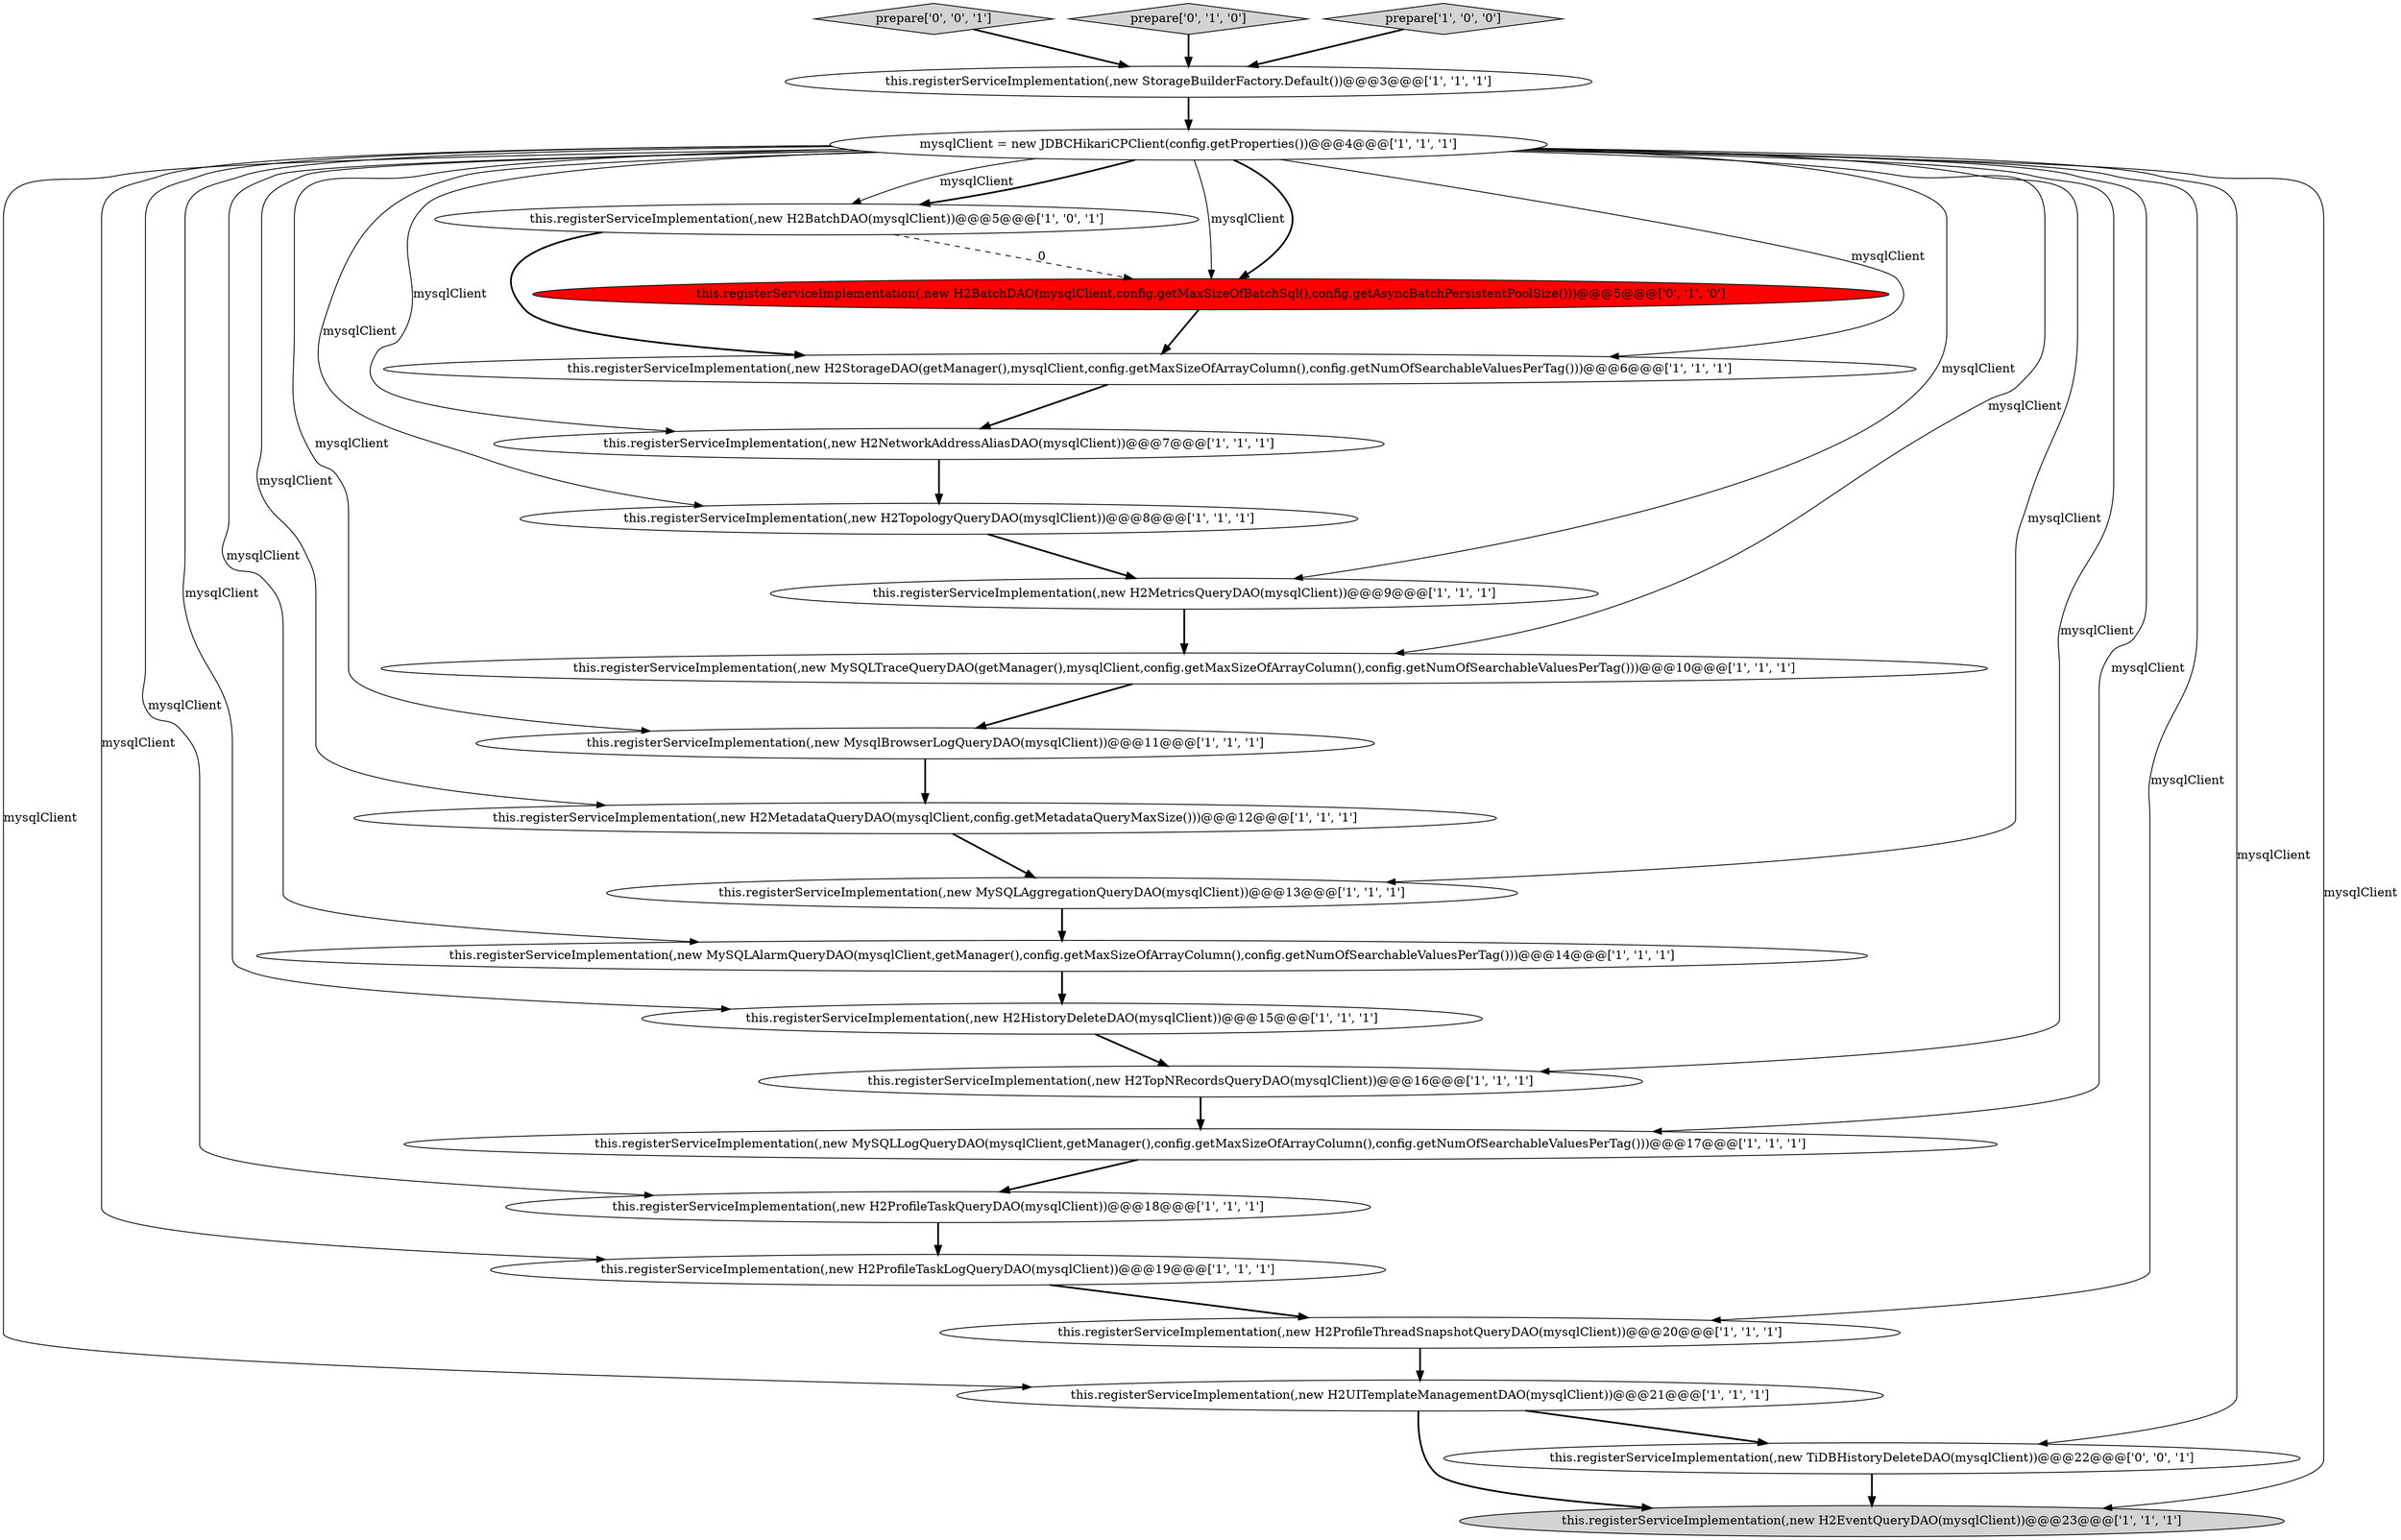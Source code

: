 digraph {
15 [style = filled, label = "this.registerServiceImplementation(,new H2TopNRecordsQueryDAO(mysqlClient))@@@16@@@['1', '1', '1']", fillcolor = white, shape = ellipse image = "AAA0AAABBB1BBB"];
0 [style = filled, label = "this.registerServiceImplementation(,new H2BatchDAO(mysqlClient))@@@5@@@['1', '0', '1']", fillcolor = white, shape = ellipse image = "AAA0AAABBB1BBB"];
3 [style = filled, label = "this.registerServiceImplementation(,new StorageBuilderFactory.Default())@@@3@@@['1', '1', '1']", fillcolor = white, shape = ellipse image = "AAA0AAABBB1BBB"];
24 [style = filled, label = "prepare['0', '0', '1']", fillcolor = lightgray, shape = diamond image = "AAA0AAABBB3BBB"];
4 [style = filled, label = "this.registerServiceImplementation(,new H2UITemplateManagementDAO(mysqlClient))@@@21@@@['1', '1', '1']", fillcolor = white, shape = ellipse image = "AAA0AAABBB1BBB"];
22 [style = filled, label = "this.registerServiceImplementation(,new H2BatchDAO(mysqlClient,config.getMaxSizeOfBatchSql(),config.getAsyncBatchPersistentPoolSize()))@@@5@@@['0', '1', '0']", fillcolor = red, shape = ellipse image = "AAA1AAABBB2BBB"];
5 [style = filled, label = "this.registerServiceImplementation(,new H2TopologyQueryDAO(mysqlClient))@@@8@@@['1', '1', '1']", fillcolor = white, shape = ellipse image = "AAA0AAABBB1BBB"];
23 [style = filled, label = "this.registerServiceImplementation(,new TiDBHistoryDeleteDAO(mysqlClient))@@@22@@@['0', '0', '1']", fillcolor = white, shape = ellipse image = "AAA0AAABBB3BBB"];
20 [style = filled, label = "this.registerServiceImplementation(,new H2ProfileTaskLogQueryDAO(mysqlClient))@@@19@@@['1', '1', '1']", fillcolor = white, shape = ellipse image = "AAA0AAABBB1BBB"];
21 [style = filled, label = "prepare['0', '1', '0']", fillcolor = lightgray, shape = diamond image = "AAA0AAABBB2BBB"];
14 [style = filled, label = "this.registerServiceImplementation(,new H2HistoryDeleteDAO(mysqlClient))@@@15@@@['1', '1', '1']", fillcolor = white, shape = ellipse image = "AAA0AAABBB1BBB"];
13 [style = filled, label = "this.registerServiceImplementation(,new H2MetricsQueryDAO(mysqlClient))@@@9@@@['1', '1', '1']", fillcolor = white, shape = ellipse image = "AAA0AAABBB1BBB"];
11 [style = filled, label = "this.registerServiceImplementation(,new H2MetadataQueryDAO(mysqlClient,config.getMetadataQueryMaxSize()))@@@12@@@['1', '1', '1']", fillcolor = white, shape = ellipse image = "AAA0AAABBB1BBB"];
1 [style = filled, label = "mysqlClient = new JDBCHikariCPClient(config.getProperties())@@@4@@@['1', '1', '1']", fillcolor = white, shape = ellipse image = "AAA0AAABBB1BBB"];
10 [style = filled, label = "this.registerServiceImplementation(,new MysqlBrowserLogQueryDAO(mysqlClient))@@@11@@@['1', '1', '1']", fillcolor = white, shape = ellipse image = "AAA0AAABBB1BBB"];
19 [style = filled, label = "this.registerServiceImplementation(,new MySQLLogQueryDAO(mysqlClient,getManager(),config.getMaxSizeOfArrayColumn(),config.getNumOfSearchableValuesPerTag()))@@@17@@@['1', '1', '1']", fillcolor = white, shape = ellipse image = "AAA0AAABBB1BBB"];
9 [style = filled, label = "this.registerServiceImplementation(,new H2EventQueryDAO(mysqlClient))@@@23@@@['1', '1', '1']", fillcolor = lightgray, shape = ellipse image = "AAA0AAABBB1BBB"];
6 [style = filled, label = "this.registerServiceImplementation(,new H2ProfileTaskQueryDAO(mysqlClient))@@@18@@@['1', '1', '1']", fillcolor = white, shape = ellipse image = "AAA0AAABBB1BBB"];
8 [style = filled, label = "this.registerServiceImplementation(,new H2ProfileThreadSnapshotQueryDAO(mysqlClient))@@@20@@@['1', '1', '1']", fillcolor = white, shape = ellipse image = "AAA0AAABBB1BBB"];
2 [style = filled, label = "this.registerServiceImplementation(,new H2StorageDAO(getManager(),mysqlClient,config.getMaxSizeOfArrayColumn(),config.getNumOfSearchableValuesPerTag()))@@@6@@@['1', '1', '1']", fillcolor = white, shape = ellipse image = "AAA0AAABBB1BBB"];
18 [style = filled, label = "this.registerServiceImplementation(,new MySQLTraceQueryDAO(getManager(),mysqlClient,config.getMaxSizeOfArrayColumn(),config.getNumOfSearchableValuesPerTag()))@@@10@@@['1', '1', '1']", fillcolor = white, shape = ellipse image = "AAA0AAABBB1BBB"];
16 [style = filled, label = "prepare['1', '0', '0']", fillcolor = lightgray, shape = diamond image = "AAA0AAABBB1BBB"];
17 [style = filled, label = "this.registerServiceImplementation(,new H2NetworkAddressAliasDAO(mysqlClient))@@@7@@@['1', '1', '1']", fillcolor = white, shape = ellipse image = "AAA0AAABBB1BBB"];
7 [style = filled, label = "this.registerServiceImplementation(,new MySQLAggregationQueryDAO(mysqlClient))@@@13@@@['1', '1', '1']", fillcolor = white, shape = ellipse image = "AAA0AAABBB1BBB"];
12 [style = filled, label = "this.registerServiceImplementation(,new MySQLAlarmQueryDAO(mysqlClient,getManager(),config.getMaxSizeOfArrayColumn(),config.getNumOfSearchableValuesPerTag()))@@@14@@@['1', '1', '1']", fillcolor = white, shape = ellipse image = "AAA0AAABBB1BBB"];
2->17 [style = bold, label=""];
1->0 [style = solid, label="mysqlClient"];
4->9 [style = bold, label=""];
16->3 [style = bold, label=""];
17->5 [style = bold, label=""];
22->2 [style = bold, label=""];
1->2 [style = solid, label="mysqlClient"];
3->1 [style = bold, label=""];
7->12 [style = bold, label=""];
1->15 [style = solid, label="mysqlClient"];
0->2 [style = bold, label=""];
1->10 [style = solid, label="mysqlClient"];
1->7 [style = solid, label="mysqlClient"];
1->6 [style = solid, label="mysqlClient"];
1->23 [style = solid, label="mysqlClient"];
1->0 [style = bold, label=""];
15->19 [style = bold, label=""];
19->6 [style = bold, label=""];
4->23 [style = bold, label=""];
1->11 [style = solid, label="mysqlClient"];
0->22 [style = dashed, label="0"];
1->12 [style = solid, label="mysqlClient"];
1->22 [style = solid, label="mysqlClient"];
1->22 [style = bold, label=""];
1->14 [style = solid, label="mysqlClient"];
6->20 [style = bold, label=""];
20->8 [style = bold, label=""];
1->9 [style = solid, label="mysqlClient"];
18->10 [style = bold, label=""];
1->8 [style = solid, label="mysqlClient"];
5->13 [style = bold, label=""];
1->13 [style = solid, label="mysqlClient"];
1->19 [style = solid, label="mysqlClient"];
1->5 [style = solid, label="mysqlClient"];
1->20 [style = solid, label="mysqlClient"];
12->14 [style = bold, label=""];
14->15 [style = bold, label=""];
1->18 [style = solid, label="mysqlClient"];
8->4 [style = bold, label=""];
1->4 [style = solid, label="mysqlClient"];
23->9 [style = bold, label=""];
24->3 [style = bold, label=""];
11->7 [style = bold, label=""];
13->18 [style = bold, label=""];
21->3 [style = bold, label=""];
10->11 [style = bold, label=""];
1->17 [style = solid, label="mysqlClient"];
}
